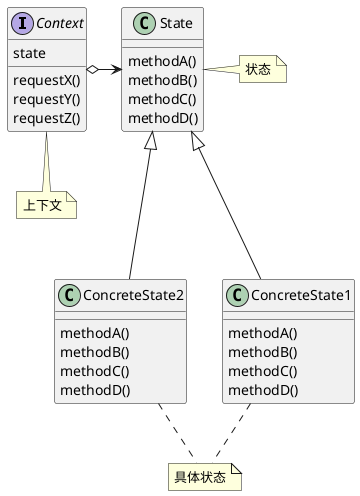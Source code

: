 @startuml

interface Context {
    state
    requestX()
    requestY()
    requestZ()
}

class State {
    methodA()
    methodB()
    methodC()
    methodD()
}

class ConcreteState1 {
    methodA()
    methodB()
    methodC()
    methodD()
}

class ConcreteState2 {
    methodA()
    methodB()
    methodC()
    methodD()
}

Context o-right-> State
ConcreteState1 -up--|> State
ConcreteState2 -up--|> State

note bottom of Context : 上下文
note right of State : 状态
note "具体状态" as N1
ConcreteState1 .. N1
ConcreteState2 .. N1

@enduml
